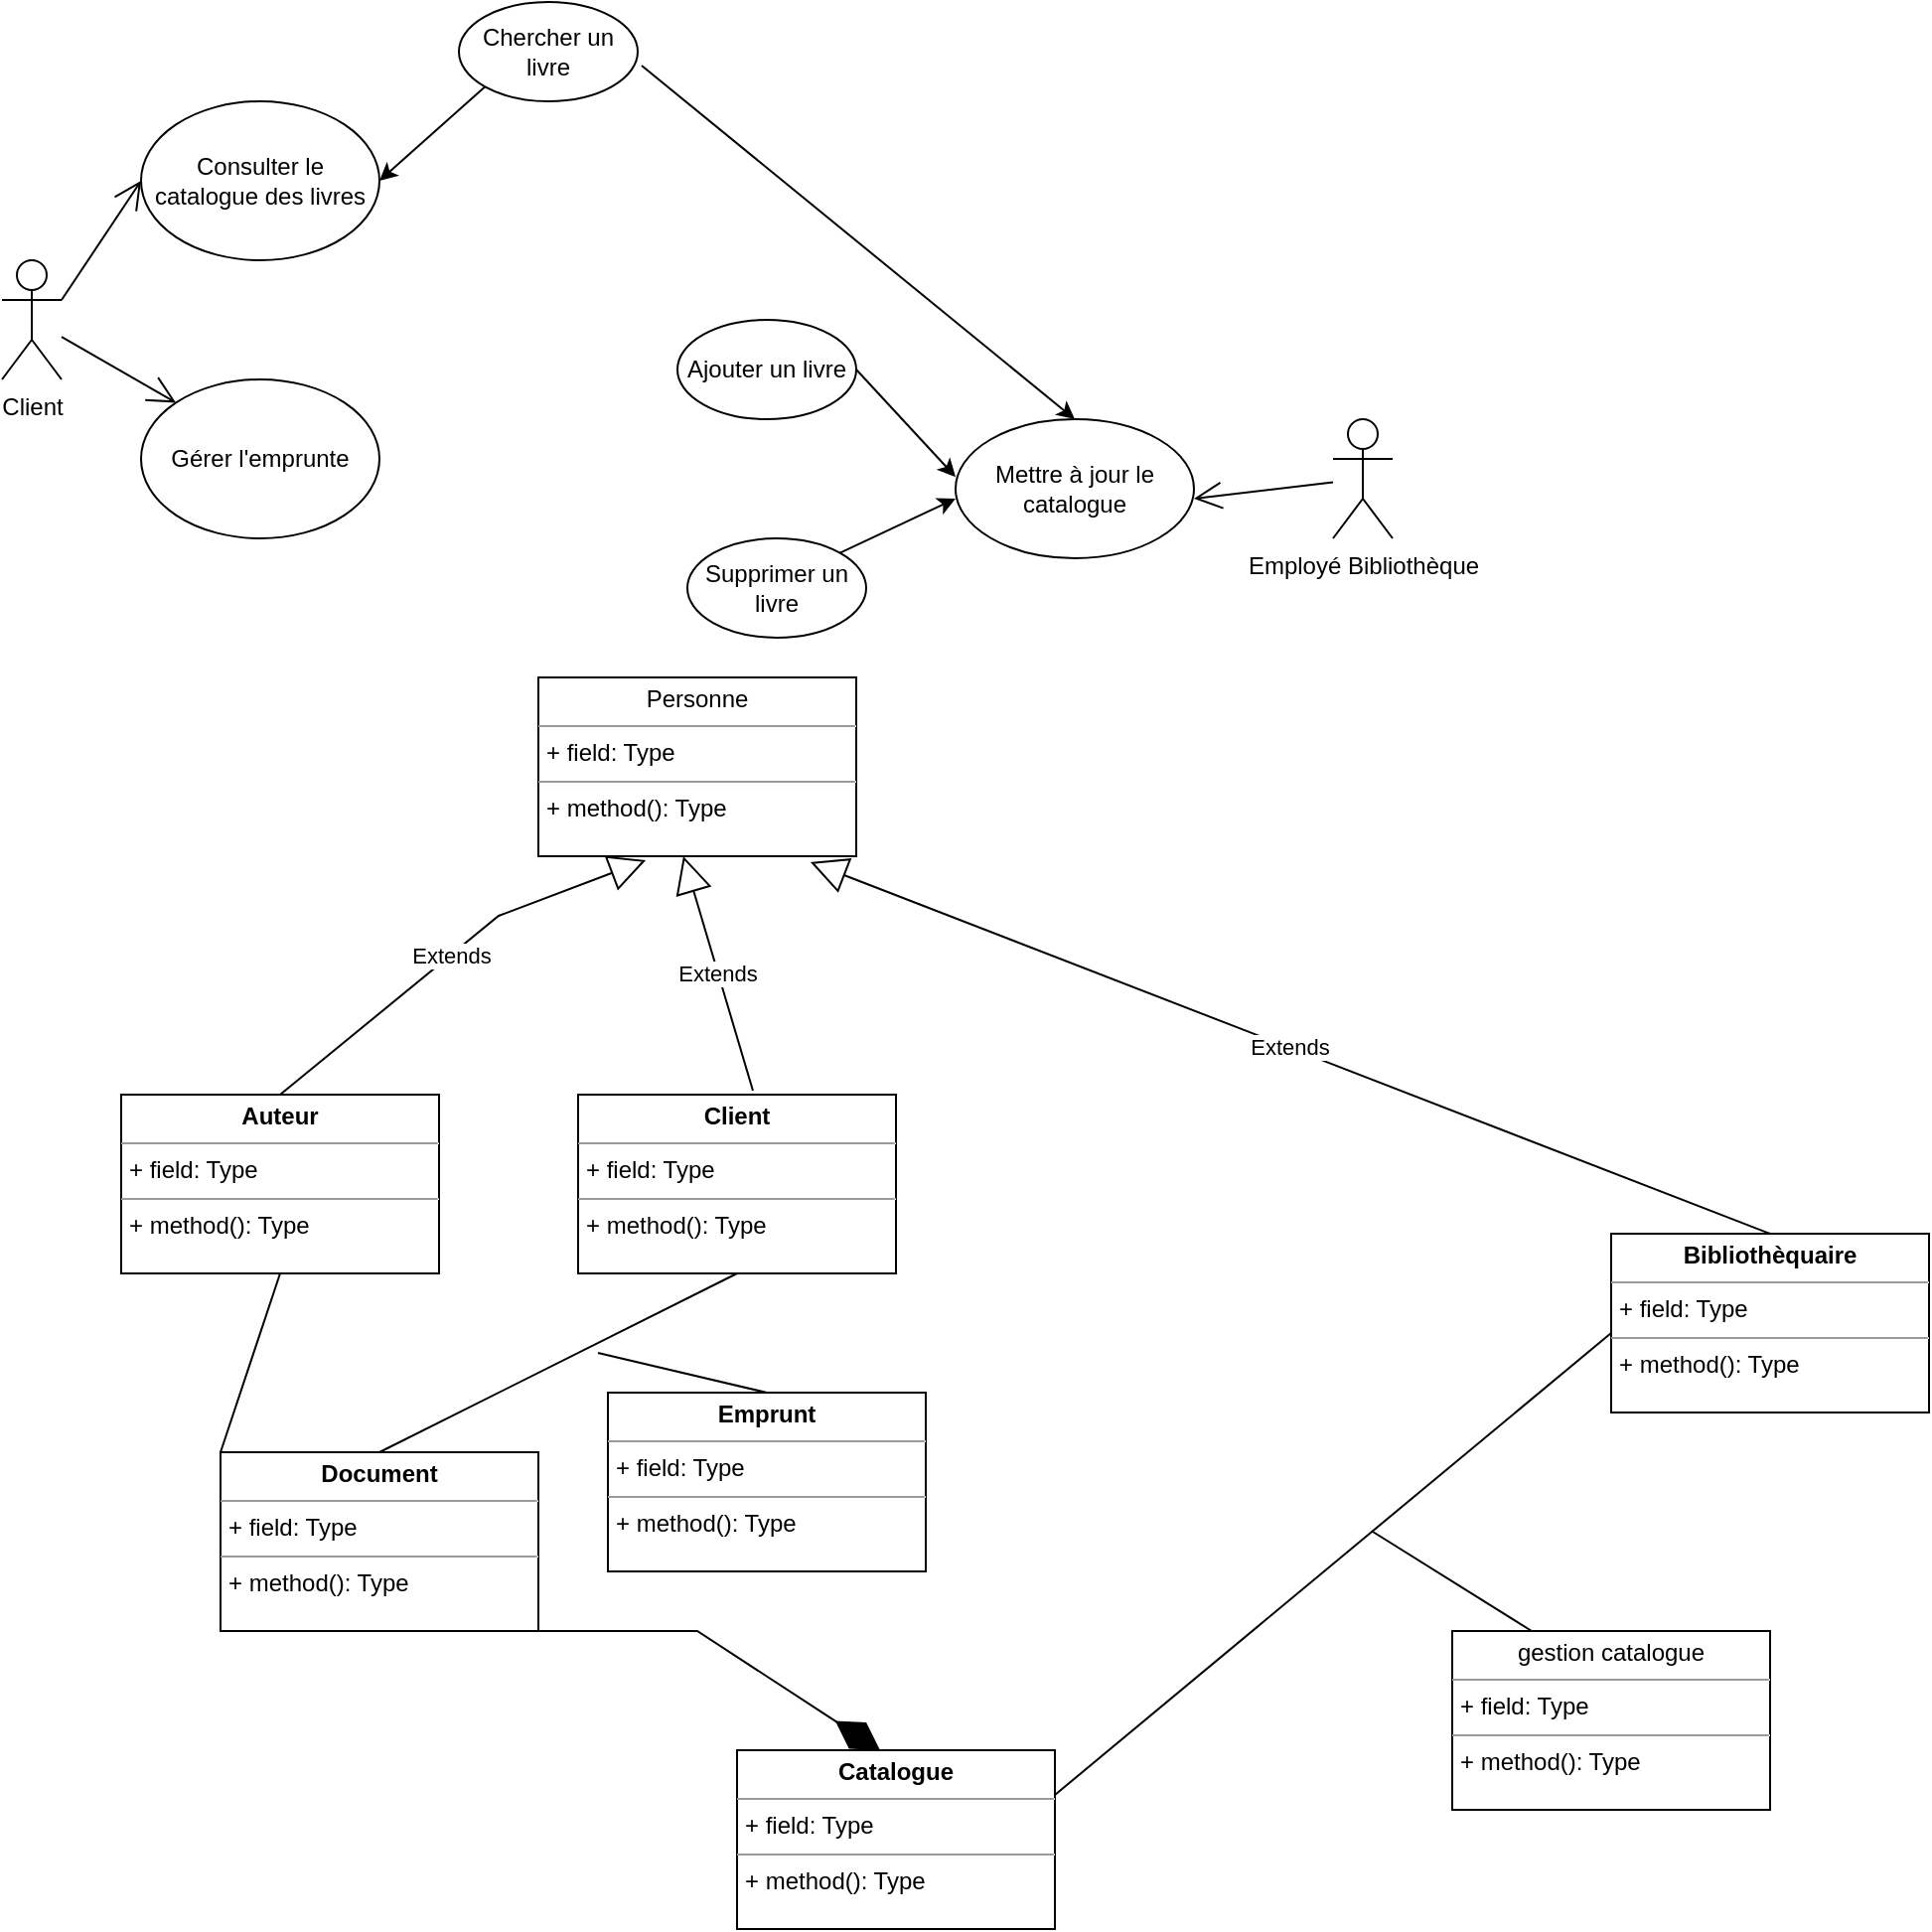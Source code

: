 <mxfile version="20.0.3" type="device"><diagram id="IBDjcVR-MhqC6t7_vF4u" name="Page-1"><mxGraphModel dx="1038" dy="564" grid="1" gridSize="10" guides="1" tooltips="1" connect="1" arrows="1" fold="1" page="1" pageScale="1" pageWidth="850" pageHeight="1100" math="0" shadow="0"><root><mxCell id="0"/><mxCell id="1" parent="0"/><mxCell id="w5PHk4oxRRp9FUX7N4Q0-1" value="&lt;div&gt;Client&lt;/div&gt;&lt;div&gt;&lt;br&gt;&lt;/div&gt;" style="shape=umlActor;verticalLabelPosition=bottom;verticalAlign=top;html=1;outlineConnect=0;" vertex="1" parent="1"><mxGeometry x="80" y="300" width="30" height="60" as="geometry"/></mxCell><mxCell id="w5PHk4oxRRp9FUX7N4Q0-6" value="&lt;div&gt;Employé Bibliothèque&lt;/div&gt;&lt;div&gt;&lt;br&gt;&lt;/div&gt;" style="shape=umlActor;verticalLabelPosition=bottom;verticalAlign=top;html=1;outlineConnect=0;" vertex="1" parent="1"><mxGeometry x="750" y="380" width="30" height="60" as="geometry"/></mxCell><mxCell id="w5PHk4oxRRp9FUX7N4Q0-7" value="Consulter le catalogue des livres" style="ellipse;whiteSpace=wrap;html=1;" vertex="1" parent="1"><mxGeometry x="150" y="220" width="120" height="80" as="geometry"/></mxCell><mxCell id="w5PHk4oxRRp9FUX7N4Q0-8" value="Gérer l'emprunte " style="ellipse;whiteSpace=wrap;html=1;" vertex="1" parent="1"><mxGeometry x="150" y="360" width="120" height="80" as="geometry"/></mxCell><mxCell id="w5PHk4oxRRp9FUX7N4Q0-11" value="Ajouter un livre" style="ellipse;whiteSpace=wrap;html=1;" vertex="1" parent="1"><mxGeometry x="420" y="330" width="90" height="50" as="geometry"/></mxCell><mxCell id="w5PHk4oxRRp9FUX7N4Q0-12" value="Supprimer un livre" style="ellipse;whiteSpace=wrap;html=1;" vertex="1" parent="1"><mxGeometry x="425" y="440" width="90" height="50" as="geometry"/></mxCell><mxCell id="w5PHk4oxRRp9FUX7N4Q0-13" value="Chercher un livre" style="ellipse;whiteSpace=wrap;html=1;" vertex="1" parent="1"><mxGeometry x="310" y="170" width="90" height="50" as="geometry"/></mxCell><mxCell id="w5PHk4oxRRp9FUX7N4Q0-14" value="" style="endArrow=classic;html=1;rounded=0;entryX=1;entryY=0.5;entryDx=0;entryDy=0;exitX=0;exitY=1;exitDx=0;exitDy=0;" edge="1" parent="1" source="w5PHk4oxRRp9FUX7N4Q0-13" target="w5PHk4oxRRp9FUX7N4Q0-7"><mxGeometry width="50" height="50" relative="1" as="geometry"><mxPoint x="400" y="450" as="sourcePoint"/><mxPoint x="450" y="400" as="targetPoint"/></mxGeometry></mxCell><mxCell id="w5PHk4oxRRp9FUX7N4Q0-15" value="" style="endArrow=classic;html=1;rounded=0;entryX=0;entryY=0.363;entryDx=0;entryDy=0;entryPerimeter=0;exitX=1;exitY=0.5;exitDx=0;exitDy=0;" edge="1" parent="1" source="w5PHk4oxRRp9FUX7N4Q0-11"><mxGeometry width="50" height="50" relative="1" as="geometry"><mxPoint x="400" y="450" as="sourcePoint"/><mxPoint x="560" y="409.04" as="targetPoint"/></mxGeometry></mxCell><mxCell id="w5PHk4oxRRp9FUX7N4Q0-16" value="" style="endArrow=classic;html=1;rounded=0;entryX=0;entryY=0.5;entryDx=0;entryDy=0;exitX=1;exitY=0;exitDx=0;exitDy=0;" edge="1" parent="1" source="w5PHk4oxRRp9FUX7N4Q0-12"><mxGeometry width="50" height="50" relative="1" as="geometry"><mxPoint x="400" y="450" as="sourcePoint"/><mxPoint x="560" y="420" as="targetPoint"/></mxGeometry></mxCell><mxCell id="w5PHk4oxRRp9FUX7N4Q0-17" value="" style="endArrow=open;endFill=1;endSize=12;html=1;rounded=0;entryX=0;entryY=0.5;entryDx=0;entryDy=0;exitX=1;exitY=0.333;exitDx=0;exitDy=0;exitPerimeter=0;" edge="1" parent="1" source="w5PHk4oxRRp9FUX7N4Q0-1" target="w5PHk4oxRRp9FUX7N4Q0-7"><mxGeometry width="160" relative="1" as="geometry"><mxPoint x="340" y="420" as="sourcePoint"/><mxPoint x="500" y="420" as="targetPoint"/></mxGeometry></mxCell><mxCell id="w5PHk4oxRRp9FUX7N4Q0-18" value="" style="endArrow=open;endFill=1;endSize=12;html=1;rounded=0;entryX=0;entryY=0;entryDx=0;entryDy=0;" edge="1" parent="1" source="w5PHk4oxRRp9FUX7N4Q0-1" target="w5PHk4oxRRp9FUX7N4Q0-8"><mxGeometry width="160" relative="1" as="geometry"><mxPoint x="340" y="420" as="sourcePoint"/><mxPoint x="500" y="420" as="targetPoint"/></mxGeometry></mxCell><mxCell id="w5PHk4oxRRp9FUX7N4Q0-19" value="" style="endArrow=open;endFill=1;endSize=12;html=1;rounded=0;entryX=1;entryY=0.5;entryDx=0;entryDy=0;" edge="1" parent="1" source="w5PHk4oxRRp9FUX7N4Q0-6"><mxGeometry width="160" relative="1" as="geometry"><mxPoint x="340" y="420" as="sourcePoint"/><mxPoint x="680" y="420" as="targetPoint"/></mxGeometry></mxCell><mxCell id="w5PHk4oxRRp9FUX7N4Q0-20" value="Mettre à jour le catalogue" style="ellipse;whiteSpace=wrap;html=1;" vertex="1" parent="1"><mxGeometry x="560" y="380" width="120" height="70" as="geometry"/></mxCell><mxCell id="w5PHk4oxRRp9FUX7N4Q0-22" value="" style="endArrow=classic;html=1;rounded=0;entryX=0.5;entryY=0;entryDx=0;entryDy=0;exitX=1.022;exitY=0.64;exitDx=0;exitDy=0;exitPerimeter=0;" edge="1" parent="1" source="w5PHk4oxRRp9FUX7N4Q0-13" target="w5PHk4oxRRp9FUX7N4Q0-20"><mxGeometry width="50" height="50" relative="1" as="geometry"><mxPoint x="400" y="450" as="sourcePoint"/><mxPoint x="450" y="400" as="targetPoint"/></mxGeometry></mxCell><mxCell id="w5PHk4oxRRp9FUX7N4Q0-23" value="&lt;p style=&quot;margin:0px;margin-top:4px;text-align:center;&quot;&gt;&lt;b&gt;Client&lt;/b&gt;&lt;br&gt;&lt;/p&gt;&lt;hr size=&quot;1&quot;&gt;&lt;p style=&quot;margin:0px;margin-left:4px;&quot;&gt;+ field: Type&lt;/p&gt;&lt;hr size=&quot;1&quot;&gt;&lt;p style=&quot;margin:0px;margin-left:4px;&quot;&gt;+ method(): Type&lt;/p&gt;" style="verticalAlign=top;align=left;overflow=fill;fontSize=12;fontFamily=Helvetica;html=1;" vertex="1" parent="1"><mxGeometry x="370" y="720" width="160" height="90" as="geometry"/></mxCell><mxCell id="w5PHk4oxRRp9FUX7N4Q0-24" value="&lt;p style=&quot;margin:0px;margin-top:4px;text-align:center;&quot;&gt;&lt;b&gt;Bibliothèquaire&lt;/b&gt;&lt;br&gt;&lt;/p&gt;&lt;hr size=&quot;1&quot;&gt;&lt;p style=&quot;margin:0px;margin-left:4px;&quot;&gt;+ field: Type&lt;/p&gt;&lt;hr size=&quot;1&quot;&gt;&lt;p style=&quot;margin:0px;margin-left:4px;&quot;&gt;+ method(): Type&lt;/p&gt;" style="verticalAlign=top;align=left;overflow=fill;fontSize=12;fontFamily=Helvetica;html=1;" vertex="1" parent="1"><mxGeometry x="890" y="790" width="160" height="90" as="geometry"/></mxCell><mxCell id="w5PHk4oxRRp9FUX7N4Q0-25" value="&lt;p style=&quot;margin:0px;margin-top:4px;text-align:center;&quot;&gt;&lt;b&gt;Auteur&lt;/b&gt;&lt;br&gt;&lt;/p&gt;&lt;hr size=&quot;1&quot;&gt;&lt;p style=&quot;margin:0px;margin-left:4px;&quot;&gt;+ field: Type&lt;/p&gt;&lt;hr size=&quot;1&quot;&gt;&lt;p style=&quot;margin:0px;margin-left:4px;&quot;&gt;+ method(): Type&lt;/p&gt;" style="verticalAlign=top;align=left;overflow=fill;fontSize=12;fontFamily=Helvetica;html=1;" vertex="1" parent="1"><mxGeometry x="140" y="720" width="160" height="90" as="geometry"/></mxCell><mxCell id="w5PHk4oxRRp9FUX7N4Q0-26" value="&lt;p style=&quot;margin:0px;margin-top:4px;text-align:center;&quot;&gt;Personne&lt;br&gt;&lt;/p&gt;&lt;hr size=&quot;1&quot;&gt;&lt;p style=&quot;margin:0px;margin-left:4px;&quot;&gt;+ field: Type&lt;/p&gt;&lt;hr size=&quot;1&quot;&gt;&lt;p style=&quot;margin:0px;margin-left:4px;&quot;&gt;+ method(): Type&lt;/p&gt;" style="verticalAlign=top;align=left;overflow=fill;fontSize=12;fontFamily=Helvetica;html=1;" vertex="1" parent="1"><mxGeometry x="350" y="510" width="160" height="90" as="geometry"/></mxCell><mxCell id="w5PHk4oxRRp9FUX7N4Q0-27" value="&lt;p style=&quot;margin:0px;margin-top:4px;text-align:center;&quot;&gt;&lt;b&gt;Document&lt;/b&gt;&lt;/p&gt;&lt;hr size=&quot;1&quot;&gt;&lt;p style=&quot;margin:0px;margin-left:4px;&quot;&gt;+ field: Type&lt;/p&gt;&lt;hr size=&quot;1&quot;&gt;&lt;p style=&quot;margin:0px;margin-left:4px;&quot;&gt;+ method(): Type&lt;/p&gt;" style="verticalAlign=top;align=left;overflow=fill;fontSize=12;fontFamily=Helvetica;html=1;" vertex="1" parent="1"><mxGeometry x="190" y="900" width="160" height="90" as="geometry"/></mxCell><mxCell id="w5PHk4oxRRp9FUX7N4Q0-28" value="&lt;p style=&quot;margin:0px;margin-top:4px;text-align:center;&quot;&gt;&lt;b&gt;Emprunt&lt;/b&gt;&lt;/p&gt;&lt;hr size=&quot;1&quot;&gt;&lt;p style=&quot;margin:0px;margin-left:4px;&quot;&gt;+ field: Type&lt;/p&gt;&lt;hr size=&quot;1&quot;&gt;&lt;p style=&quot;margin:0px;margin-left:4px;&quot;&gt;+ method(): Type&lt;/p&gt;" style="verticalAlign=top;align=left;overflow=fill;fontSize=12;fontFamily=Helvetica;html=1;" vertex="1" parent="1"><mxGeometry x="385" y="870" width="160" height="90" as="geometry"/></mxCell><mxCell id="w5PHk4oxRRp9FUX7N4Q0-29" value="Extends" style="endArrow=block;endSize=16;endFill=0;html=1;rounded=0;entryX=0.456;entryY=1;entryDx=0;entryDy=0;entryPerimeter=0;exitX=0.55;exitY=-0.022;exitDx=0;exitDy=0;exitPerimeter=0;" edge="1" parent="1" source="w5PHk4oxRRp9FUX7N4Q0-23" target="w5PHk4oxRRp9FUX7N4Q0-26"><mxGeometry width="160" relative="1" as="geometry"><mxPoint x="270" y="700" as="sourcePoint"/><mxPoint x="430" y="700" as="targetPoint"/></mxGeometry></mxCell><mxCell id="w5PHk4oxRRp9FUX7N4Q0-30" value="Extends" style="endArrow=block;endSize=16;endFill=0;html=1;rounded=0;entryX=0.856;entryY=1.033;entryDx=0;entryDy=0;exitX=0.5;exitY=0;exitDx=0;exitDy=0;entryPerimeter=0;" edge="1" parent="1" source="w5PHk4oxRRp9FUX7N4Q0-24" target="w5PHk4oxRRp9FUX7N4Q0-26"><mxGeometry width="160" relative="1" as="geometry"><mxPoint x="350.04" y="738.02" as="sourcePoint"/><mxPoint x="515" y="620" as="targetPoint"/></mxGeometry></mxCell><mxCell id="w5PHk4oxRRp9FUX7N4Q0-31" value="Extends" style="endArrow=block;endSize=16;endFill=0;html=1;rounded=0;entryX=0.338;entryY=1.022;entryDx=0;entryDy=0;entryPerimeter=0;exitX=0.5;exitY=0;exitDx=0;exitDy=0;" edge="1" parent="1" source="w5PHk4oxRRp9FUX7N4Q0-25" target="w5PHk4oxRRp9FUX7N4Q0-26"><mxGeometry width="160" relative="1" as="geometry"><mxPoint x="660" y="708.02" as="sourcePoint"/><mxPoint x="824.96" y="590" as="targetPoint"/><Array as="points"><mxPoint x="330" y="630"/></Array></mxGeometry></mxCell><mxCell id="w5PHk4oxRRp9FUX7N4Q0-32" value="&lt;p style=&quot;margin:0px;margin-top:4px;text-align:center;&quot;&gt;&lt;b&gt;Catalogue&lt;/b&gt;&lt;/p&gt;&lt;hr size=&quot;1&quot;&gt;&lt;p style=&quot;margin:0px;margin-left:4px;&quot;&gt;+ field: Type&lt;/p&gt;&lt;hr size=&quot;1&quot;&gt;&lt;p style=&quot;margin:0px;margin-left:4px;&quot;&gt;+ method(): Type&lt;/p&gt;" style="verticalAlign=top;align=left;overflow=fill;fontSize=12;fontFamily=Helvetica;html=1;" vertex="1" parent="1"><mxGeometry x="450" y="1050" width="160" height="90" as="geometry"/></mxCell><mxCell id="w5PHk4oxRRp9FUX7N4Q0-33" value="" style="endArrow=diamondThin;endFill=1;endSize=24;html=1;rounded=0;exitX=0.5;exitY=1;exitDx=0;exitDy=0;entryX=0.45;entryY=0;entryDx=0;entryDy=0;entryPerimeter=0;" edge="1" parent="1" source="w5PHk4oxRRp9FUX7N4Q0-27" target="w5PHk4oxRRp9FUX7N4Q0-32"><mxGeometry width="160" relative="1" as="geometry"><mxPoint x="280" y="970" as="sourcePoint"/><mxPoint x="580" y="1010" as="targetPoint"/><Array as="points"><mxPoint x="430" y="990"/></Array></mxGeometry></mxCell><mxCell id="w5PHk4oxRRp9FUX7N4Q0-34" value="" style="endArrow=none;html=1;rounded=0;entryX=0.5;entryY=1;entryDx=0;entryDy=0;exitX=0.5;exitY=0;exitDx=0;exitDy=0;" edge="1" parent="1" source="w5PHk4oxRRp9FUX7N4Q0-27" target="w5PHk4oxRRp9FUX7N4Q0-23"><mxGeometry width="50" height="50" relative="1" as="geometry"><mxPoint x="340" y="1000" as="sourcePoint"/><mxPoint x="390" y="950" as="targetPoint"/></mxGeometry></mxCell><mxCell id="w5PHk4oxRRp9FUX7N4Q0-35" value="" style="endArrow=none;html=1;rounded=0;exitX=0.5;exitY=0;exitDx=0;exitDy=0;" edge="1" parent="1" source="w5PHk4oxRRp9FUX7N4Q0-28"><mxGeometry width="50" height="50" relative="1" as="geometry"><mxPoint x="340" y="1000" as="sourcePoint"/><mxPoint x="380" y="850" as="targetPoint"/></mxGeometry></mxCell><mxCell id="w5PHk4oxRRp9FUX7N4Q0-38" value="" style="endArrow=none;html=1;rounded=0;exitX=0;exitY=0;exitDx=0;exitDy=0;entryX=0.5;entryY=1;entryDx=0;entryDy=0;" edge="1" parent="1" source="w5PHk4oxRRp9FUX7N4Q0-27" target="w5PHk4oxRRp9FUX7N4Q0-25"><mxGeometry width="50" height="50" relative="1" as="geometry"><mxPoint x="340" y="810" as="sourcePoint"/><mxPoint x="390" y="760" as="targetPoint"/></mxGeometry></mxCell><mxCell id="w5PHk4oxRRp9FUX7N4Q0-39" value="&lt;p style=&quot;margin:0px;margin-top:4px;text-align:center;&quot;&gt;gestion catalogue&lt;br&gt;&lt;/p&gt;&lt;hr size=&quot;1&quot;&gt;&lt;p style=&quot;margin:0px;margin-left:4px;&quot;&gt;+ field: Type&lt;/p&gt;&lt;hr size=&quot;1&quot;&gt;&lt;p style=&quot;margin:0px;margin-left:4px;&quot;&gt;+ method(): Type&lt;/p&gt;" style="verticalAlign=top;align=left;overflow=fill;fontSize=12;fontFamily=Helvetica;html=1;" vertex="1" parent="1"><mxGeometry x="810" y="990" width="160" height="90" as="geometry"/></mxCell><mxCell id="w5PHk4oxRRp9FUX7N4Q0-40" value="" style="endArrow=none;html=1;rounded=0;entryX=0.25;entryY=0;entryDx=0;entryDy=0;" edge="1" parent="1" target="w5PHk4oxRRp9FUX7N4Q0-39"><mxGeometry width="50" height="50" relative="1" as="geometry"><mxPoint x="770" y="940" as="sourcePoint"/><mxPoint x="880" y="920" as="targetPoint"/></mxGeometry></mxCell><mxCell id="w5PHk4oxRRp9FUX7N4Q0-41" value="" style="endArrow=none;html=1;rounded=0;exitX=1;exitY=0.25;exitDx=0;exitDy=0;" edge="1" parent="1" source="w5PHk4oxRRp9FUX7N4Q0-32"><mxGeometry width="50" height="50" relative="1" as="geometry"><mxPoint x="840" y="890" as="sourcePoint"/><mxPoint x="890" y="840" as="targetPoint"/></mxGeometry></mxCell></root></mxGraphModel></diagram></mxfile>